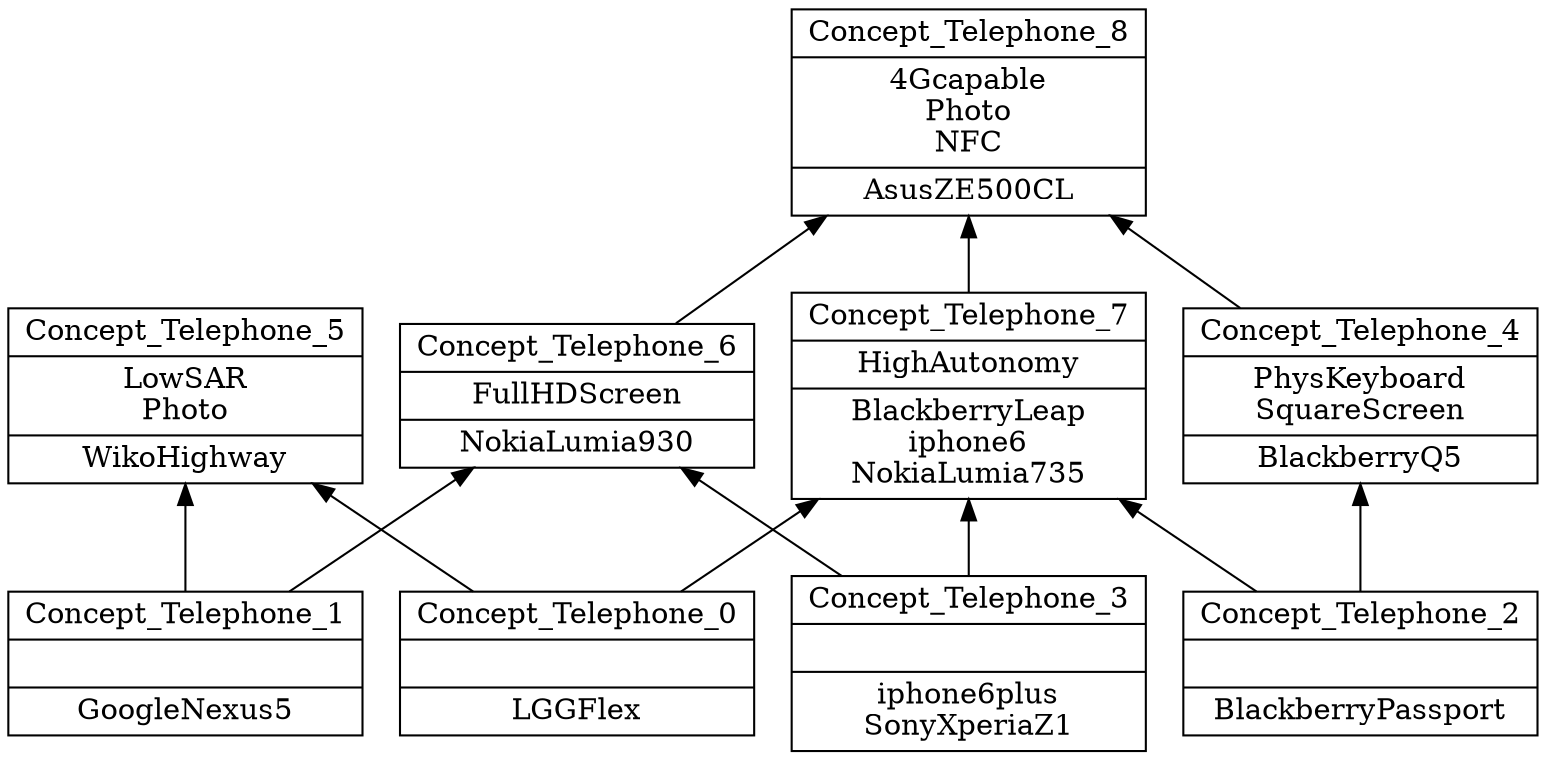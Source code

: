 digraph G { 
	rankdir=BT;
subgraph Telephone { 
label="Telephone";
1 [shape=record,label="{Concept_Telephone_1||GoogleNexus5\n}"];
2 [shape=record,label="{Concept_Telephone_2||BlackberryPassport\n}"];
3 [shape=record,label="{Concept_Telephone_0||LGGFlex\n}"];
4 [shape=record,label="{Concept_Telephone_4|PhysKeyboard\nSquareScreen\n|BlackberryQ5\n}"];
5 [shape=record,label="{Concept_Telephone_3||iphone6plus\nSonyXperiaZ1\n}"];
6 [shape=record,label="{Concept_Telephone_5|LowSAR\nPhoto\n|WikoHighway\n}"];
7 [shape=record,label="{Concept_Telephone_6|FullHDScreen\n|NokiaLumia930\n}"];
8 [shape=record,label="{Concept_Telephone_7|HighAutonomy\n|BlackberryLeap\niphone6\nNokiaLumia735\n}"];
9 [shape=record,label="{Concept_Telephone_8|4Gcapable\nPhoto\nNFC\n|AsusZE500CL\n}"];
	2 -> 4
	1 -> 6
	3 -> 6
	1 -> 7
	5 -> 7
	2 -> 8
	3 -> 8
	5 -> 8
	7 -> 9
	8 -> 9
	4 -> 9
}
}
